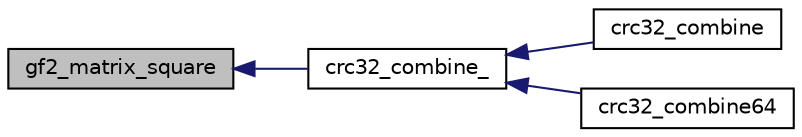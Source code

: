 digraph G
{
  edge [fontname="Helvetica",fontsize="10",labelfontname="Helvetica",labelfontsize="10"];
  node [fontname="Helvetica",fontsize="10",shape=record];
  rankdir="LR";
  Node1 [label="gf2_matrix_square",height=0.2,width=0.4,color="black", fillcolor="grey75", style="filled" fontcolor="black"];
  Node1 -> Node2 [dir="back",color="midnightblue",fontsize="10",style="solid",fontname="Helvetica"];
  Node2 [label="crc32_combine_",height=0.2,width=0.4,color="black", fillcolor="white", style="filled",URL="$zlib_2crc32_8c.html#a36a8eb95bf402949b5a68f7157df7ca2"];
  Node2 -> Node3 [dir="back",color="midnightblue",fontsize="10",style="solid",fontname="Helvetica"];
  Node3 [label="crc32_combine",height=0.2,width=0.4,color="black", fillcolor="white", style="filled",URL="$zlib_2crc32_8c.html#aa7a1dc42a5d07c76263f4130f23d4515"];
  Node2 -> Node4 [dir="back",color="midnightblue",fontsize="10",style="solid",fontname="Helvetica"];
  Node4 [label="crc32_combine64",height=0.2,width=0.4,color="black", fillcolor="white", style="filled",URL="$zlib_2crc32_8c.html#ac14c100da9646dc4b3d1422ffe736829"];
}
